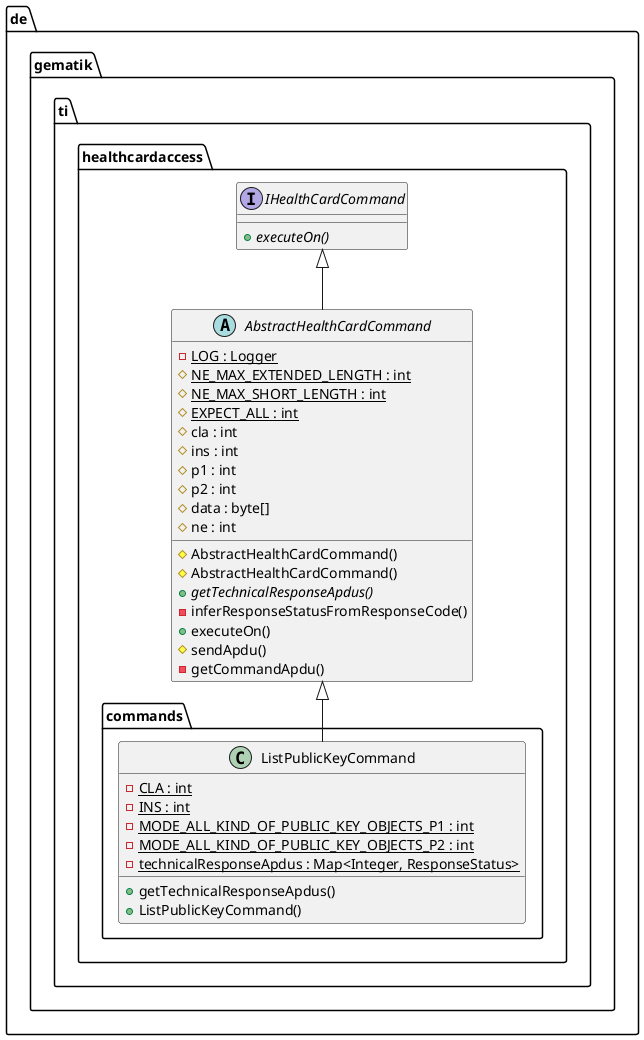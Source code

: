 @startuml

 package de.gematik.ti.healthcardaccess {
    interface IHealthCardCommand {
        {abstract} + executeOn()
    }
  }

 package de.gematik.ti.healthcardaccess {
    abstract class AbstractHealthCardCommand {
        {static} - LOG : Logger
        {static} # NE_MAX_EXTENDED_LENGTH : int
        {static} # NE_MAX_SHORT_LENGTH : int
        {static} # EXPECT_ALL : int
        # cla : int
        # ins : int
        # p1 : int
        # p2 : int
        # data : byte[]
        # ne : int
        # AbstractHealthCardCommand()
        # AbstractHealthCardCommand()
        {abstract} + getTechnicalResponseApdus()
        - inferResponseStatusFromResponseCode()
        + executeOn()
        # sendApdu()
        - getCommandApdu()
    }
  }

  package de.gematik.ti.healthcardaccess {
      package de.gematik.ti.healthcardaccess.commands {
        class ListPublicKeyCommand {
            {static} - CLA : int
            {static} - INS : int
            {static} - MODE_ALL_KIND_OF_PUBLIC_KEY_OBJECTS_P1 : int
            {static} - MODE_ALL_KIND_OF_PUBLIC_KEY_OBJECTS_P2 : int
            {static} - technicalResponseApdus : Map<Integer, ResponseStatus>
            + getTechnicalResponseApdus()
            + ListPublicKeyCommand()
        }
      }
    }

  AbstractHealthCardCommand -up-|> IHealthCardCommand
  ListPublicKeyCommand -up-|> AbstractHealthCardCommand

@enduml